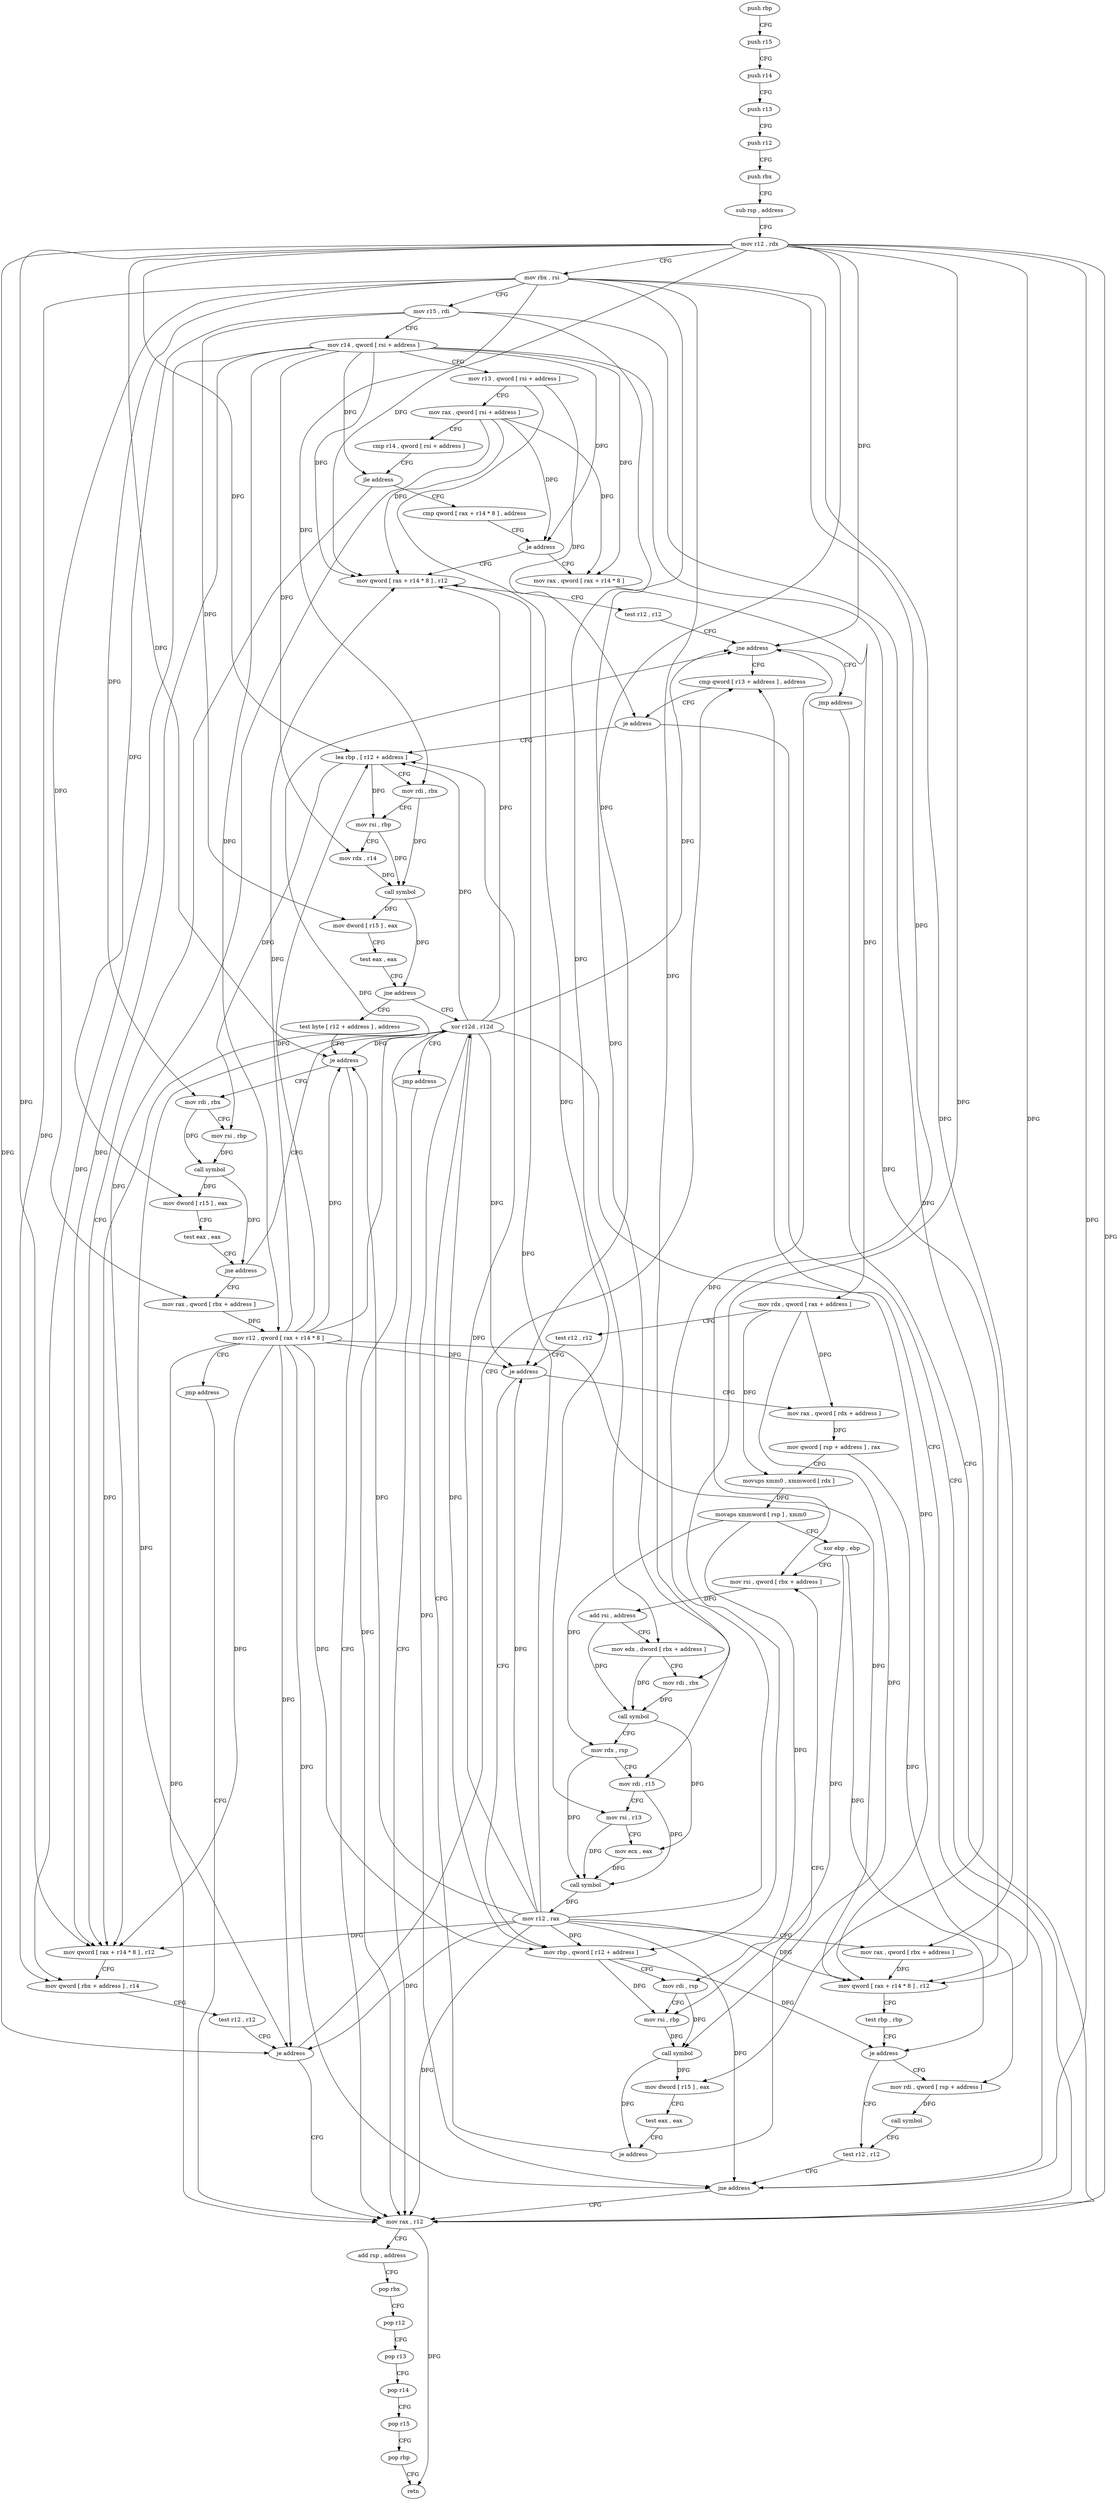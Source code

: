 digraph "func" {
"4249216" [label = "push rbp" ]
"4249217" [label = "push r15" ]
"4249219" [label = "push r14" ]
"4249221" [label = "push r13" ]
"4249223" [label = "push r12" ]
"4249225" [label = "push rbx" ]
"4249226" [label = "sub rsp , address" ]
"4249230" [label = "mov r12 , rdx" ]
"4249233" [label = "mov rbx , rsi" ]
"4249236" [label = "mov r15 , rdi" ]
"4249239" [label = "mov r14 , qword [ rsi + address ]" ]
"4249243" [label = "mov r13 , qword [ rsi + address ]" ]
"4249250" [label = "mov rax , qword [ rsi + address ]" ]
"4249257" [label = "cmp r14 , qword [ rsi + address ]" ]
"4249264" [label = "jle address" ]
"4249372" [label = "cmp qword [ rax + r14 * 8 ] , address" ]
"4249266" [label = "mov qword [ rax + r14 * 8 ] , r12" ]
"4249377" [label = "je address" ]
"4249420" [label = "mov qword [ rax + r14 * 8 ] , r12" ]
"4249379" [label = "mov rax , qword [ rax + r14 * 8 ]" ]
"4249270" [label = "mov qword [ rbx + address ] , r14" ]
"4249277" [label = "test r12 , r12" ]
"4249280" [label = "je address" ]
"4249529" [label = "mov rax , r12" ]
"4249286" [label = "cmp qword [ r13 + address ] , address" ]
"4249424" [label = "test r12 , r12" ]
"4249427" [label = "jne address" ]
"4249433" [label = "jmp address" ]
"4249383" [label = "mov rdx , qword [ rax + address ]" ]
"4249387" [label = "test r12 , r12" ]
"4249390" [label = "je address" ]
"4249435" [label = "mov rax , qword [ rdx + address ]" ]
"4249392" [label = "mov rbp , qword [ r12 + address ]" ]
"4249532" [label = "add rsp , address" ]
"4249536" [label = "pop rbx" ]
"4249537" [label = "pop r12" ]
"4249539" [label = "pop r13" ]
"4249541" [label = "pop r14" ]
"4249543" [label = "pop r15" ]
"4249545" [label = "pop rbp" ]
"4249546" [label = "retn" ]
"4249294" [label = "je address" ]
"4249300" [label = "lea rbp , [ r12 + address ]" ]
"4249439" [label = "mov qword [ rsp + address ] , rax" ]
"4249444" [label = "movups xmm0 , xmmword [ rdx ]" ]
"4249447" [label = "movaps xmmword [ rsp ] , xmm0" ]
"4249451" [label = "xor ebp , ebp" ]
"4249453" [label = "mov rsi , qword [ rbx + address ]" ]
"4249397" [label = "mov rdi , rsp" ]
"4249400" [label = "mov rsi , rbp" ]
"4249403" [label = "call symbol" ]
"4249408" [label = "mov dword [ r15 ] , eax" ]
"4249411" [label = "test eax , eax" ]
"4249413" [label = "je address" ]
"4249415" [label = "xor r12d , r12d" ]
"4249305" [label = "mov rdi , rbx" ]
"4249308" [label = "mov rsi , rbp" ]
"4249311" [label = "mov rdx , r14" ]
"4249314" [label = "call symbol" ]
"4249319" [label = "mov dword [ r15 ] , eax" ]
"4249322" [label = "test eax , eax" ]
"4249324" [label = "jne address" ]
"4249326" [label = "test byte [ r12 + address ] , address" ]
"4249520" [label = "test r12 , r12" ]
"4249523" [label = "jne address" ]
"4249510" [label = "mov rdi , qword [ rsp + address ]" ]
"4249515" [label = "call symbol" ]
"4249457" [label = "add rsi , address" ]
"4249461" [label = "mov edx , dword [ rbx + address ]" ]
"4249467" [label = "mov rdi , rbx" ]
"4249470" [label = "call symbol" ]
"4249475" [label = "mov rdx , rsp" ]
"4249478" [label = "mov rdi , r15" ]
"4249481" [label = "mov rsi , r13" ]
"4249484" [label = "mov ecx , eax" ]
"4249486" [label = "call symbol" ]
"4249491" [label = "mov r12 , rax" ]
"4249494" [label = "mov rax , qword [ rbx + address ]" ]
"4249501" [label = "mov qword [ rax + r14 * 8 ] , r12" ]
"4249505" [label = "test rbp , rbp" ]
"4249508" [label = "je address" ]
"4249418" [label = "jmp address" ]
"4249332" [label = "je address" ]
"4249338" [label = "mov rdi , rbx" ]
"4249341" [label = "mov rsi , rbp" ]
"4249344" [label = "call symbol" ]
"4249349" [label = "mov dword [ r15 ] , eax" ]
"4249352" [label = "test eax , eax" ]
"4249354" [label = "jne address" ]
"4249356" [label = "mov rax , qword [ rbx + address ]" ]
"4249363" [label = "mov r12 , qword [ rax + r14 * 8 ]" ]
"4249367" [label = "jmp address" ]
"4249216" -> "4249217" [ label = "CFG" ]
"4249217" -> "4249219" [ label = "CFG" ]
"4249219" -> "4249221" [ label = "CFG" ]
"4249221" -> "4249223" [ label = "CFG" ]
"4249223" -> "4249225" [ label = "CFG" ]
"4249225" -> "4249226" [ label = "CFG" ]
"4249226" -> "4249230" [ label = "CFG" ]
"4249230" -> "4249233" [ label = "CFG" ]
"4249230" -> "4249266" [ label = "DFG" ]
"4249230" -> "4249280" [ label = "DFG" ]
"4249230" -> "4249420" [ label = "DFG" ]
"4249230" -> "4249427" [ label = "DFG" ]
"4249230" -> "4249390" [ label = "DFG" ]
"4249230" -> "4249529" [ label = "DFG" ]
"4249230" -> "4249392" [ label = "DFG" ]
"4249230" -> "4249300" [ label = "DFG" ]
"4249230" -> "4249501" [ label = "DFG" ]
"4249230" -> "4249332" [ label = "DFG" ]
"4249230" -> "4249523" [ label = "DFG" ]
"4249233" -> "4249236" [ label = "CFG" ]
"4249233" -> "4249270" [ label = "DFG" ]
"4249233" -> "4249305" [ label = "DFG" ]
"4249233" -> "4249453" [ label = "DFG" ]
"4249233" -> "4249461" [ label = "DFG" ]
"4249233" -> "4249467" [ label = "DFG" ]
"4249233" -> "4249494" [ label = "DFG" ]
"4249233" -> "4249338" [ label = "DFG" ]
"4249233" -> "4249356" [ label = "DFG" ]
"4249236" -> "4249239" [ label = "CFG" ]
"4249236" -> "4249408" [ label = "DFG" ]
"4249236" -> "4249319" [ label = "DFG" ]
"4249236" -> "4249478" [ label = "DFG" ]
"4249236" -> "4249349" [ label = "DFG" ]
"4249239" -> "4249243" [ label = "CFG" ]
"4249239" -> "4249264" [ label = "DFG" ]
"4249239" -> "4249377" [ label = "DFG" ]
"4249239" -> "4249266" [ label = "DFG" ]
"4249239" -> "4249270" [ label = "DFG" ]
"4249239" -> "4249420" [ label = "DFG" ]
"4249239" -> "4249379" [ label = "DFG" ]
"4249239" -> "4249311" [ label = "DFG" ]
"4249239" -> "4249501" [ label = "DFG" ]
"4249239" -> "4249363" [ label = "DFG" ]
"4249243" -> "4249250" [ label = "CFG" ]
"4249243" -> "4249294" [ label = "DFG" ]
"4249243" -> "4249481" [ label = "DFG" ]
"4249250" -> "4249257" [ label = "CFG" ]
"4249250" -> "4249377" [ label = "DFG" ]
"4249250" -> "4249266" [ label = "DFG" ]
"4249250" -> "4249420" [ label = "DFG" ]
"4249250" -> "4249379" [ label = "DFG" ]
"4249257" -> "4249264" [ label = "CFG" ]
"4249264" -> "4249372" [ label = "CFG" ]
"4249264" -> "4249266" [ label = "CFG" ]
"4249372" -> "4249377" [ label = "CFG" ]
"4249266" -> "4249270" [ label = "CFG" ]
"4249377" -> "4249420" [ label = "CFG" ]
"4249377" -> "4249379" [ label = "CFG" ]
"4249420" -> "4249424" [ label = "CFG" ]
"4249379" -> "4249383" [ label = "DFG" ]
"4249270" -> "4249277" [ label = "CFG" ]
"4249277" -> "4249280" [ label = "CFG" ]
"4249280" -> "4249529" [ label = "CFG" ]
"4249280" -> "4249286" [ label = "CFG" ]
"4249529" -> "4249532" [ label = "CFG" ]
"4249529" -> "4249546" [ label = "DFG" ]
"4249286" -> "4249294" [ label = "CFG" ]
"4249424" -> "4249427" [ label = "CFG" ]
"4249427" -> "4249286" [ label = "CFG" ]
"4249427" -> "4249433" [ label = "CFG" ]
"4249433" -> "4249529" [ label = "CFG" ]
"4249383" -> "4249387" [ label = "CFG" ]
"4249383" -> "4249435" [ label = "DFG" ]
"4249383" -> "4249444" [ label = "DFG" ]
"4249383" -> "4249403" [ label = "DFG" ]
"4249387" -> "4249390" [ label = "CFG" ]
"4249390" -> "4249435" [ label = "CFG" ]
"4249390" -> "4249392" [ label = "CFG" ]
"4249435" -> "4249439" [ label = "DFG" ]
"4249392" -> "4249397" [ label = "CFG" ]
"4249392" -> "4249400" [ label = "DFG" ]
"4249392" -> "4249508" [ label = "DFG" ]
"4249532" -> "4249536" [ label = "CFG" ]
"4249536" -> "4249537" [ label = "CFG" ]
"4249537" -> "4249539" [ label = "CFG" ]
"4249539" -> "4249541" [ label = "CFG" ]
"4249541" -> "4249543" [ label = "CFG" ]
"4249543" -> "4249545" [ label = "CFG" ]
"4249545" -> "4249546" [ label = "CFG" ]
"4249294" -> "4249529" [ label = "CFG" ]
"4249294" -> "4249300" [ label = "CFG" ]
"4249300" -> "4249305" [ label = "CFG" ]
"4249300" -> "4249308" [ label = "DFG" ]
"4249300" -> "4249341" [ label = "DFG" ]
"4249439" -> "4249444" [ label = "CFG" ]
"4249439" -> "4249510" [ label = "DFG" ]
"4249444" -> "4249447" [ label = "DFG" ]
"4249447" -> "4249451" [ label = "CFG" ]
"4249447" -> "4249397" [ label = "DFG" ]
"4249447" -> "4249475" [ label = "DFG" ]
"4249451" -> "4249453" [ label = "CFG" ]
"4249451" -> "4249400" [ label = "DFG" ]
"4249451" -> "4249508" [ label = "DFG" ]
"4249453" -> "4249457" [ label = "DFG" ]
"4249397" -> "4249400" [ label = "CFG" ]
"4249397" -> "4249403" [ label = "DFG" ]
"4249400" -> "4249403" [ label = "DFG" ]
"4249403" -> "4249408" [ label = "DFG" ]
"4249403" -> "4249413" [ label = "DFG" ]
"4249408" -> "4249411" [ label = "CFG" ]
"4249411" -> "4249413" [ label = "CFG" ]
"4249413" -> "4249453" [ label = "CFG" ]
"4249413" -> "4249415" [ label = "CFG" ]
"4249415" -> "4249418" [ label = "CFG" ]
"4249415" -> "4249266" [ label = "DFG" ]
"4249415" -> "4249280" [ label = "DFG" ]
"4249415" -> "4249420" [ label = "DFG" ]
"4249415" -> "4249427" [ label = "DFG" ]
"4249415" -> "4249390" [ label = "DFG" ]
"4249415" -> "4249529" [ label = "DFG" ]
"4249415" -> "4249392" [ label = "DFG" ]
"4249415" -> "4249300" [ label = "DFG" ]
"4249415" -> "4249501" [ label = "DFG" ]
"4249415" -> "4249332" [ label = "DFG" ]
"4249415" -> "4249523" [ label = "DFG" ]
"4249305" -> "4249308" [ label = "CFG" ]
"4249305" -> "4249314" [ label = "DFG" ]
"4249308" -> "4249311" [ label = "CFG" ]
"4249308" -> "4249314" [ label = "DFG" ]
"4249311" -> "4249314" [ label = "DFG" ]
"4249314" -> "4249319" [ label = "DFG" ]
"4249314" -> "4249324" [ label = "DFG" ]
"4249319" -> "4249322" [ label = "CFG" ]
"4249322" -> "4249324" [ label = "CFG" ]
"4249324" -> "4249415" [ label = "CFG" ]
"4249324" -> "4249326" [ label = "CFG" ]
"4249326" -> "4249332" [ label = "CFG" ]
"4249520" -> "4249523" [ label = "CFG" ]
"4249523" -> "4249286" [ label = "CFG" ]
"4249523" -> "4249529" [ label = "CFG" ]
"4249510" -> "4249515" [ label = "DFG" ]
"4249515" -> "4249520" [ label = "CFG" ]
"4249457" -> "4249461" [ label = "CFG" ]
"4249457" -> "4249470" [ label = "DFG" ]
"4249461" -> "4249467" [ label = "CFG" ]
"4249461" -> "4249470" [ label = "DFG" ]
"4249467" -> "4249470" [ label = "DFG" ]
"4249470" -> "4249475" [ label = "CFG" ]
"4249470" -> "4249484" [ label = "DFG" ]
"4249475" -> "4249478" [ label = "CFG" ]
"4249475" -> "4249486" [ label = "DFG" ]
"4249478" -> "4249481" [ label = "CFG" ]
"4249478" -> "4249486" [ label = "DFG" ]
"4249481" -> "4249484" [ label = "CFG" ]
"4249481" -> "4249486" [ label = "DFG" ]
"4249484" -> "4249486" [ label = "DFG" ]
"4249486" -> "4249491" [ label = "DFG" ]
"4249491" -> "4249494" [ label = "CFG" ]
"4249491" -> "4249266" [ label = "DFG" ]
"4249491" -> "4249280" [ label = "DFG" ]
"4249491" -> "4249420" [ label = "DFG" ]
"4249491" -> "4249427" [ label = "DFG" ]
"4249491" -> "4249390" [ label = "DFG" ]
"4249491" -> "4249529" [ label = "DFG" ]
"4249491" -> "4249392" [ label = "DFG" ]
"4249491" -> "4249300" [ label = "DFG" ]
"4249491" -> "4249501" [ label = "DFG" ]
"4249491" -> "4249332" [ label = "DFG" ]
"4249491" -> "4249523" [ label = "DFG" ]
"4249494" -> "4249501" [ label = "DFG" ]
"4249501" -> "4249505" [ label = "CFG" ]
"4249505" -> "4249508" [ label = "CFG" ]
"4249508" -> "4249520" [ label = "CFG" ]
"4249508" -> "4249510" [ label = "CFG" ]
"4249418" -> "4249529" [ label = "CFG" ]
"4249332" -> "4249529" [ label = "CFG" ]
"4249332" -> "4249338" [ label = "CFG" ]
"4249338" -> "4249341" [ label = "CFG" ]
"4249338" -> "4249344" [ label = "DFG" ]
"4249341" -> "4249344" [ label = "DFG" ]
"4249344" -> "4249349" [ label = "DFG" ]
"4249344" -> "4249354" [ label = "DFG" ]
"4249349" -> "4249352" [ label = "CFG" ]
"4249352" -> "4249354" [ label = "CFG" ]
"4249354" -> "4249415" [ label = "CFG" ]
"4249354" -> "4249356" [ label = "CFG" ]
"4249356" -> "4249363" [ label = "DFG" ]
"4249363" -> "4249367" [ label = "CFG" ]
"4249363" -> "4249266" [ label = "DFG" ]
"4249363" -> "4249280" [ label = "DFG" ]
"4249363" -> "4249420" [ label = "DFG" ]
"4249363" -> "4249427" [ label = "DFG" ]
"4249363" -> "4249390" [ label = "DFG" ]
"4249363" -> "4249529" [ label = "DFG" ]
"4249363" -> "4249392" [ label = "DFG" ]
"4249363" -> "4249300" [ label = "DFG" ]
"4249363" -> "4249501" [ label = "DFG" ]
"4249363" -> "4249332" [ label = "DFG" ]
"4249363" -> "4249523" [ label = "DFG" ]
"4249367" -> "4249529" [ label = "CFG" ]
}
